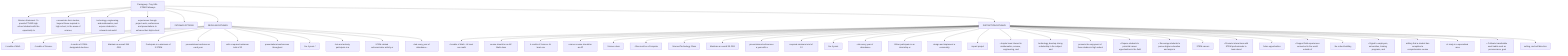 %% Parsippany -Troy Hills STEM Pathways  
graph TD
    n0["Parsippany -Troy Hills STEM Pathways"]
    n1["Mission Statement: To provide PTHSD high school students with the opportunity to"]
    n0 --> n1
    n2["concentrate their studies, beyond those required in high school, in the areas of science,"]
    n0 --> n2
    n3["technology, engineering, and mathematics, and expose students to relevant real world"]
    n0 --> n3
    n4["experiences through project work, conferences and presentations to enhance their high school"]
    n0 --> n4
    n5["PATHWAY OPTIONS"]
    n0 --> n5
    n6["REGULAR PATHWAY"]
    n0 --> n6
    n7["4 credits of Math"]
    n6 --> n7
    n8["4 credits of Science"]
    n6 --> n8
    n9["4 credits of STEM-designated electives"]
    n6 --> n9
    n10["Maintain an overall 285 GPA"]
    n6 --> n10
    n11["Participate in a minimum of 3 STEM"]
    n6 --> n11
    n12["presentations/conferences each year"]
    n6 --> n12
    n13["with a required minimum total of 12"]
    n6 --> n13
    n14["presentations/conferences throughout"]
    n6 --> n14
    n15["the 4 years  *"]
    n6 --> n15
    n16["Join and actively participate in a"]
    n6 --> n16
    n17["STEM-related extracurricular activity or"]
    n6 --> n17
    n18["club every year of attendance -"]
    n6 --> n18
    n19["DISTINCTION PATHWAY"]
    n0 --> n19
    n20["4 credits of Math - At least one math"]
    n19 --> n20
    n21["course should be an AP Math class"]
    n19 --> n21
    n22["4 credits of Science- At least one"]
    n19 --> n22
    n23["science course should be an AP"]
    n19 --> n23
    n24["Science class"]
    n19 --> n24
    n25["- One must be a Computer"]
    n19 --> n25
    n26["Science/Technology Class"]
    n19 --> n26
    n27["Maintain an overall 35 GPA"]
    n19 --> n27
    n28["presentations/conferences a year with a"]
    n19 --> n28
    n29["required minimum total of 12"]
    n19 --> n29
    n30["the 4 years"]
    n19 --> n30
    n31["club every year of attendance"]
    n19 --> n31
    n32["Either participate in an internship or"]
    n19 --> n32
    n33["design and implement a community"]
    n19 --> n33
    n34["impact project"]
    n19 --> n34
    n35["• Inspire keen interest in mathematics, science, engineering, and"]
    n19 --> n35
    n36["technology, develop strong scholarship in the subject and"]
    n19 --> n36
    n37["promote the enjoyment of these studies in high school"]
    n19 --> n37
    n38["• Expose students to potential career opportunities in the field"]
    n19 --> n38
    n39["• Encourage students to pursue higher education and major in"]
    n19 --> n39
    n40["STEM careers"]
    n19 --> n40
    n41["• Promote interactions with STEM professionals to learn about"]
    n19 --> n41
    n42["future opportunities"]
    n19 --> n42
    n43["• Support field experiences connected to the world outside of"]
    n19 --> n43
    n44["the school building"]
    n19 --> n44
    n45["• Signal to employers, universities, training programs, and"]
    n19 --> n45
    n46["military that a student has completed a comprehensive course"]
    n19 --> n46
    n47["of study in a specialized area"]
    n19 --> n47
    n48["• Cultivate transferable work habits such as perseverance, goal"]
    n19 --> n48
    n49["setting, and self-direction"]
    n19 --> n49